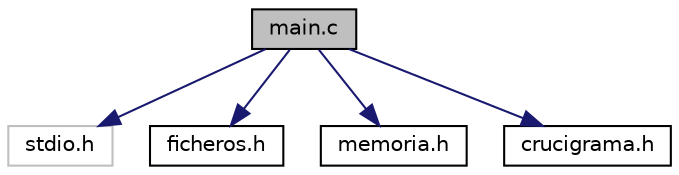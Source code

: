 digraph "main.c"
{
  edge [fontname="Helvetica",fontsize="10",labelfontname="Helvetica",labelfontsize="10"];
  node [fontname="Helvetica",fontsize="10",shape=record];
  Node0 [label="main.c",height=0.2,width=0.4,color="black", fillcolor="grey75", style="filled", fontcolor="black"];
  Node0 -> Node1 [color="midnightblue",fontsize="10",style="solid",fontname="Helvetica"];
  Node1 [label="stdio.h",height=0.2,width=0.4,color="grey75", fillcolor="white", style="filled"];
  Node0 -> Node2 [color="midnightblue",fontsize="10",style="solid",fontname="Helvetica"];
  Node2 [label="ficheros.h",height=0.2,width=0.4,color="black", fillcolor="white", style="filled",URL="$ficheros_8h.html",tooltip="Prototipos de las funciones relacionadas con ficheros. "];
  Node0 -> Node3 [color="midnightblue",fontsize="10",style="solid",fontname="Helvetica"];
  Node3 [label="memoria.h",height=0.2,width=0.4,color="black", fillcolor="white", style="filled",URL="$memoria_8h.html",tooltip="Prototipos de las funciones relacionadas con memoria. "];
  Node0 -> Node4 [color="midnightblue",fontsize="10",style="solid",fontname="Helvetica"];
  Node4 [label="crucigrama.h",height=0.2,width=0.4,color="black", fillcolor="white", style="filled",URL="$crucigrama_8h.html",tooltip="Prototipos de las funciones relacionadas con crucigramas. "];
}
